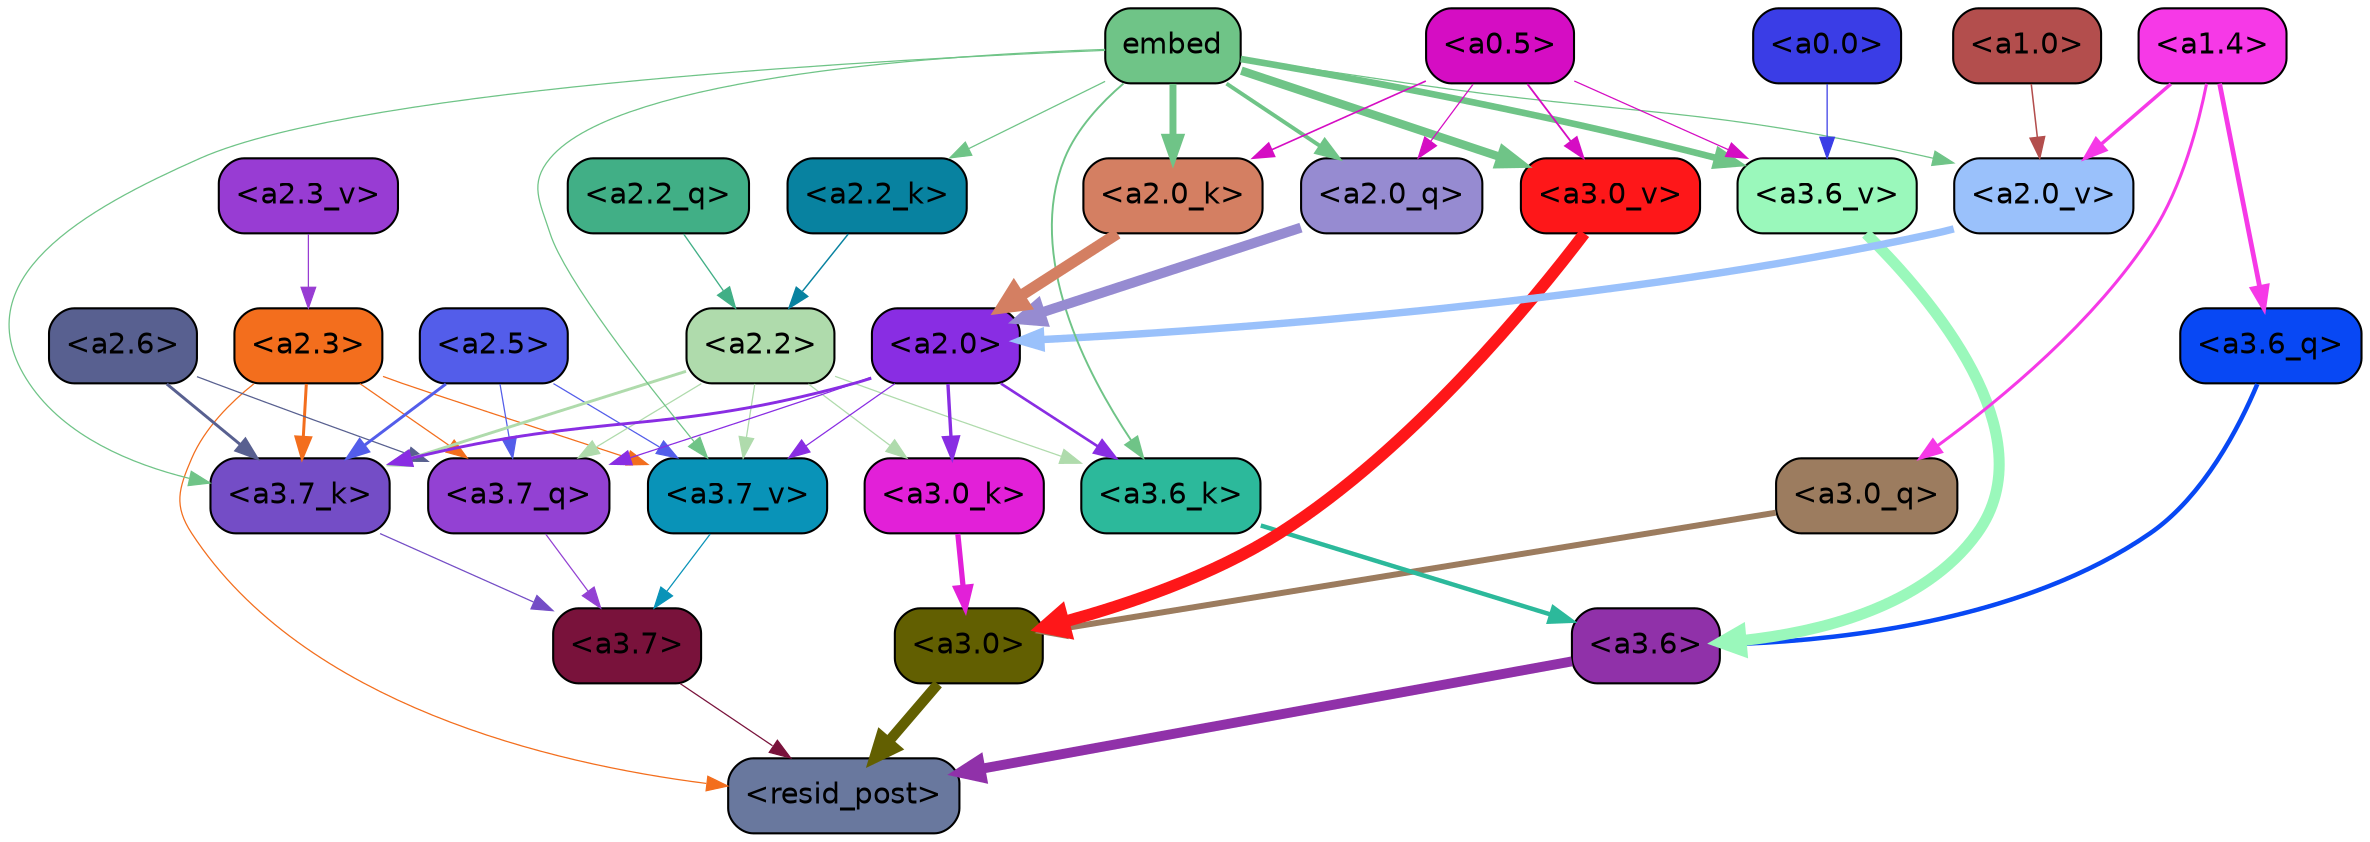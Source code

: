 strict digraph "" {
	graph [bgcolor=transparent,
		layout=dot,
		overlap=false,
		splines=true
	];
	"<a3.7>"	[color=black,
		fillcolor="#79123b",
		fontname=Helvetica,
		shape=box,
		style="filled, rounded"];
	"<resid_post>"	[color=black,
		fillcolor="#69789e",
		fontname=Helvetica,
		shape=box,
		style="filled, rounded"];
	"<a3.7>" -> "<resid_post>"	[color="#79123b",
		penwidth=0.6];
	"<a3.6>"	[color=black,
		fillcolor="#9031a9",
		fontname=Helvetica,
		shape=box,
		style="filled, rounded"];
	"<a3.6>" -> "<resid_post>"	[color="#9031a9",
		penwidth=4.749041676521301];
	"<a3.0>"	[color=black,
		fillcolor="#625f01",
		fontname=Helvetica,
		shape=box,
		style="filled, rounded"];
	"<a3.0>" -> "<resid_post>"	[color="#625f01",
		penwidth=5.004215121269226];
	"<a2.3>"	[color=black,
		fillcolor="#f36e1d",
		fontname=Helvetica,
		shape=box,
		style="filled, rounded"];
	"<a2.3>" -> "<resid_post>"	[color="#f36e1d",
		penwidth=0.6];
	"<a3.7_q>"	[color=black,
		fillcolor="#9341d3",
		fontname=Helvetica,
		shape=box,
		style="filled, rounded"];
	"<a2.3>" -> "<a3.7_q>"	[color="#f36e1d",
		penwidth=0.6];
	"<a3.7_k>"	[color=black,
		fillcolor="#744dc6",
		fontname=Helvetica,
		shape=box,
		style="filled, rounded"];
	"<a2.3>" -> "<a3.7_k>"	[color="#f36e1d",
		penwidth=1.4391854107379913];
	"<a3.7_v>"	[color=black,
		fillcolor="#0993b8",
		fontname=Helvetica,
		shape=box,
		style="filled, rounded"];
	"<a2.3>" -> "<a3.7_v>"	[color="#f36e1d",
		penwidth=0.6];
	"<a3.7_q>" -> "<a3.7>"	[color="#9341d3",
		penwidth=0.6];
	"<a3.6_q>"	[color=black,
		fillcolor="#0848f4",
		fontname=Helvetica,
		shape=box,
		style="filled, rounded"];
	"<a3.6_q>" -> "<a3.6>"	[color="#0848f4",
		penwidth=2.160832464694977];
	"<a3.0_q>"	[color=black,
		fillcolor="#9c7c5f",
		fontname=Helvetica,
		shape=box,
		style="filled, rounded"];
	"<a3.0_q>" -> "<a3.0>"	[color="#9c7c5f",
		penwidth=2.870753765106201];
	"<a3.7_k>" -> "<a3.7>"	[color="#744dc6",
		penwidth=0.6];
	"<a3.6_k>"	[color=black,
		fillcolor="#2cb99b",
		fontname=Helvetica,
		shape=box,
		style="filled, rounded"];
	"<a3.6_k>" -> "<a3.6>"	[color="#2cb99b",
		penwidth=2.13908451795578];
	"<a3.0_k>"	[color=black,
		fillcolor="#e220d8",
		fontname=Helvetica,
		shape=box,
		style="filled, rounded"];
	"<a3.0_k>" -> "<a3.0>"	[color="#e220d8",
		penwidth=2.520303964614868];
	"<a3.7_v>" -> "<a3.7>"	[color="#0993b8",
		penwidth=0.6];
	"<a3.6_v>"	[color=black,
		fillcolor="#9af8bb",
		fontname=Helvetica,
		shape=box,
		style="filled, rounded"];
	"<a3.6_v>" -> "<a3.6>"	[color="#9af8bb",
		penwidth=5.297133803367615];
	"<a3.0_v>"	[color=black,
		fillcolor="#fe1719",
		fontname=Helvetica,
		shape=box,
		style="filled, rounded"];
	"<a3.0_v>" -> "<a3.0>"	[color="#fe1719",
		penwidth=5.680712580680847];
	"<a2.6>"	[color=black,
		fillcolor="#586090",
		fontname=Helvetica,
		shape=box,
		style="filled, rounded"];
	"<a2.6>" -> "<a3.7_q>"	[color="#586090",
		penwidth=0.6];
	"<a2.6>" -> "<a3.7_k>"	[color="#586090",
		penwidth=1.4180794060230255];
	"<a2.5>"	[color=black,
		fillcolor="#535dea",
		fontname=Helvetica,
		shape=box,
		style="filled, rounded"];
	"<a2.5>" -> "<a3.7_q>"	[color="#535dea",
		penwidth=0.6];
	"<a2.5>" -> "<a3.7_k>"	[color="#535dea",
		penwidth=1.4281435310840607];
	"<a2.5>" -> "<a3.7_v>"	[color="#535dea",
		penwidth=0.6];
	"<a2.2>"	[color=black,
		fillcolor="#afdbac",
		fontname=Helvetica,
		shape=box,
		style="filled, rounded"];
	"<a2.2>" -> "<a3.7_q>"	[color="#afdbac",
		penwidth=0.6];
	"<a2.2>" -> "<a3.7_k>"	[color="#afdbac",
		penwidth=1.3982512056827545];
	"<a2.2>" -> "<a3.6_k>"	[color="#afdbac",
		penwidth=0.6];
	"<a2.2>" -> "<a3.0_k>"	[color="#afdbac",
		penwidth=0.6];
	"<a2.2>" -> "<a3.7_v>"	[color="#afdbac",
		penwidth=0.6];
	"<a2.0>"	[color=black,
		fillcolor="#892de3",
		fontname=Helvetica,
		shape=box,
		style="filled, rounded"];
	"<a2.0>" -> "<a3.7_q>"	[color="#892de3",
		penwidth=0.6];
	"<a2.0>" -> "<a3.7_k>"	[color="#892de3",
		penwidth=1.404832512140274];
	"<a2.0>" -> "<a3.6_k>"	[color="#892de3",
		penwidth=1.2708758115768433];
	"<a2.0>" -> "<a3.0_k>"	[color="#892de3",
		penwidth=1.6207245588302612];
	"<a2.0>" -> "<a3.7_v>"	[color="#892de3",
		penwidth=0.6];
	"<a1.4>"	[color=black,
		fillcolor="#f639e7",
		fontname=Helvetica,
		shape=box,
		style="filled, rounded"];
	"<a1.4>" -> "<a3.6_q>"	[color="#f639e7",
		penwidth=2.289449453353882];
	"<a1.4>" -> "<a3.0_q>"	[color="#f639e7",
		penwidth=1.4600623846054077];
	"<a2.0_v>"	[color=black,
		fillcolor="#9ac1fb",
		fontname=Helvetica,
		shape=box,
		style="filled, rounded"];
	"<a1.4>" -> "<a2.0_v>"	[color="#f639e7",
		penwidth=1.676277220249176];
	embed	[color=black,
		fillcolor="#6fc487",
		fontname=Helvetica,
		shape=box,
		style="filled, rounded"];
	embed -> "<a3.7_k>"	[color="#6fc487",
		penwidth=0.6];
	embed -> "<a3.6_k>"	[color="#6fc487",
		penwidth=0.9291638135910034];
	embed -> "<a3.7_v>"	[color="#6fc487",
		penwidth=0.6];
	embed -> "<a3.6_v>"	[color="#6fc487",
		penwidth=3.1808209121227264];
	embed -> "<a3.0_v>"	[color="#6fc487",
		penwidth=4.036660343408585];
	"<a2.0_q>"	[color=black,
		fillcolor="#968bd1",
		fontname=Helvetica,
		shape=box,
		style="filled, rounded"];
	embed -> "<a2.0_q>"	[color="#6fc487",
		penwidth=1.8821641206741333];
	"<a2.2_k>"	[color=black,
		fillcolor="#0882a0",
		fontname=Helvetica,
		shape=box,
		style="filled, rounded"];
	embed -> "<a2.2_k>"	[color="#6fc487",
		penwidth=0.6];
	"<a2.0_k>"	[color=black,
		fillcolor="#d47f62",
		fontname=Helvetica,
		shape=box,
		style="filled, rounded"];
	embed -> "<a2.0_k>"	[color="#6fc487",
		penwidth=3.3375256061553955];
	embed -> "<a2.0_v>"	[color="#6fc487",
		penwidth=0.6];
	"<a0.5>"	[color=black,
		fillcolor="#d50dc3",
		fontname=Helvetica,
		shape=box,
		style="filled, rounded"];
	"<a0.5>" -> "<a3.6_v>"	[color="#d50dc3",
		penwidth=0.6];
	"<a0.5>" -> "<a3.0_v>"	[color="#d50dc3",
		penwidth=0.8798569142818451];
	"<a0.5>" -> "<a2.0_q>"	[color="#d50dc3",
		penwidth=0.6];
	"<a0.5>" -> "<a2.0_k>"	[color="#d50dc3",
		penwidth=0.7782440185546875];
	"<a0.0>"	[color=black,
		fillcolor="#3a3de6",
		fontname=Helvetica,
		shape=box,
		style="filled, rounded"];
	"<a0.0>" -> "<a3.6_v>"	[color="#3a3de6",
		penwidth=0.6];
	"<a2.2_q>"	[color=black,
		fillcolor="#41af86",
		fontname=Helvetica,
		shape=box,
		style="filled, rounded"];
	"<a2.2_q>" -> "<a2.2>"	[color="#41af86",
		penwidth=0.6392357051372528];
	"<a2.0_q>" -> "<a2.0>"	[color="#968bd1",
		penwidth=4.795779317617416];
	"<a2.2_k>" -> "<a2.2>"	[color="#0882a0",
		penwidth=0.7060726433992386];
	"<a2.0_k>" -> "<a2.0>"	[color="#d47f62",
		penwidth=5.401692286133766];
	"<a2.3_v>"	[color=black,
		fillcolor="#983cd3",
		fontname=Helvetica,
		shape=box,
		style="filled, rounded"];
	"<a2.3_v>" -> "<a2.3>"	[color="#983cd3",
		penwidth=0.6];
	"<a2.0_v>" -> "<a2.0>"	[color="#9ac1fb",
		penwidth=3.56003999710083];
	"<a1.0>"	[color=black,
		fillcolor="#b34e4d",
		fontname=Helvetica,
		shape=box,
		style="filled, rounded"];
	"<a1.0>" -> "<a2.0_v>"	[color="#b34e4d",
		penwidth=0.7355214953422546];
}
